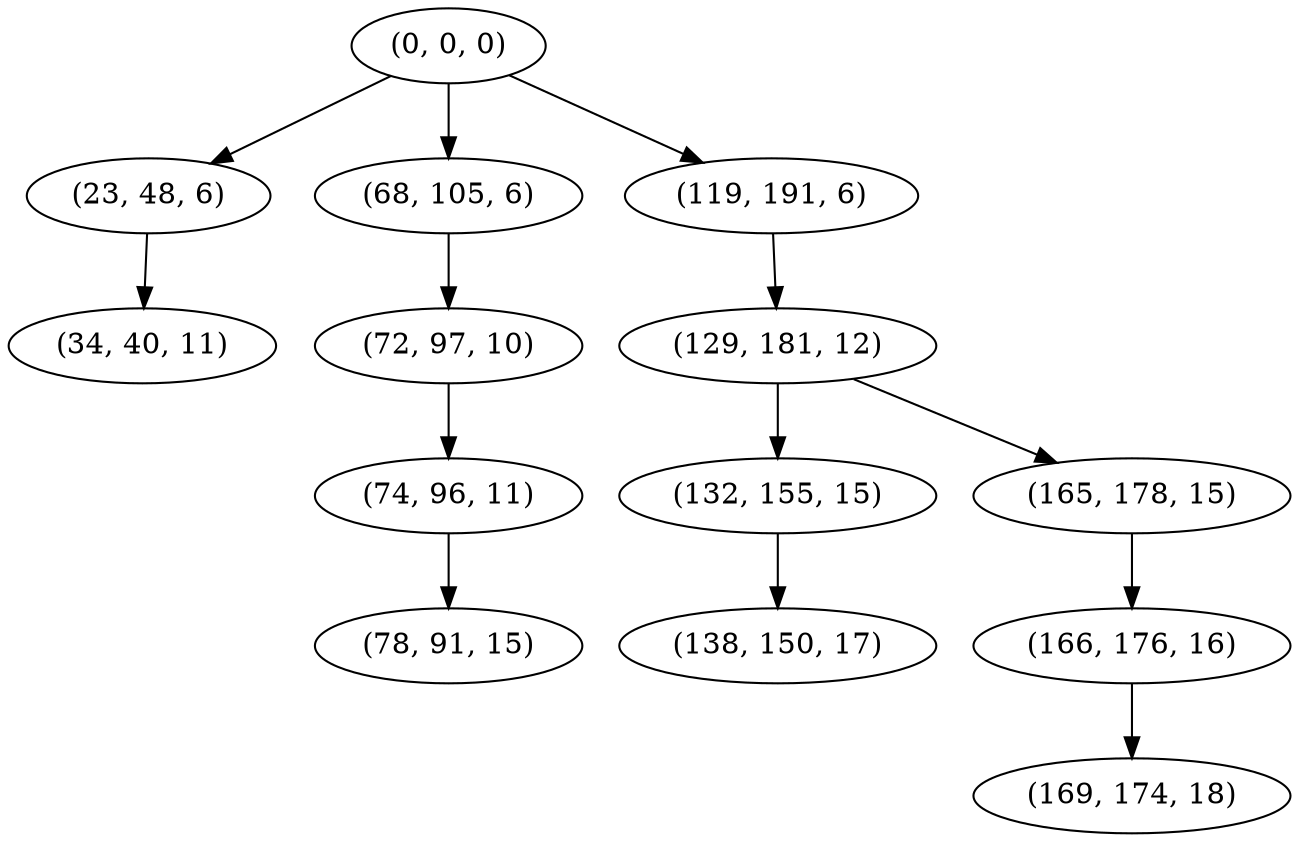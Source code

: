 digraph tree {
    "(0, 0, 0)";
    "(23, 48, 6)";
    "(34, 40, 11)";
    "(68, 105, 6)";
    "(72, 97, 10)";
    "(74, 96, 11)";
    "(78, 91, 15)";
    "(119, 191, 6)";
    "(129, 181, 12)";
    "(132, 155, 15)";
    "(138, 150, 17)";
    "(165, 178, 15)";
    "(166, 176, 16)";
    "(169, 174, 18)";
    "(0, 0, 0)" -> "(23, 48, 6)";
    "(0, 0, 0)" -> "(68, 105, 6)";
    "(0, 0, 0)" -> "(119, 191, 6)";
    "(23, 48, 6)" -> "(34, 40, 11)";
    "(68, 105, 6)" -> "(72, 97, 10)";
    "(72, 97, 10)" -> "(74, 96, 11)";
    "(74, 96, 11)" -> "(78, 91, 15)";
    "(119, 191, 6)" -> "(129, 181, 12)";
    "(129, 181, 12)" -> "(132, 155, 15)";
    "(129, 181, 12)" -> "(165, 178, 15)";
    "(132, 155, 15)" -> "(138, 150, 17)";
    "(165, 178, 15)" -> "(166, 176, 16)";
    "(166, 176, 16)" -> "(169, 174, 18)";
}

